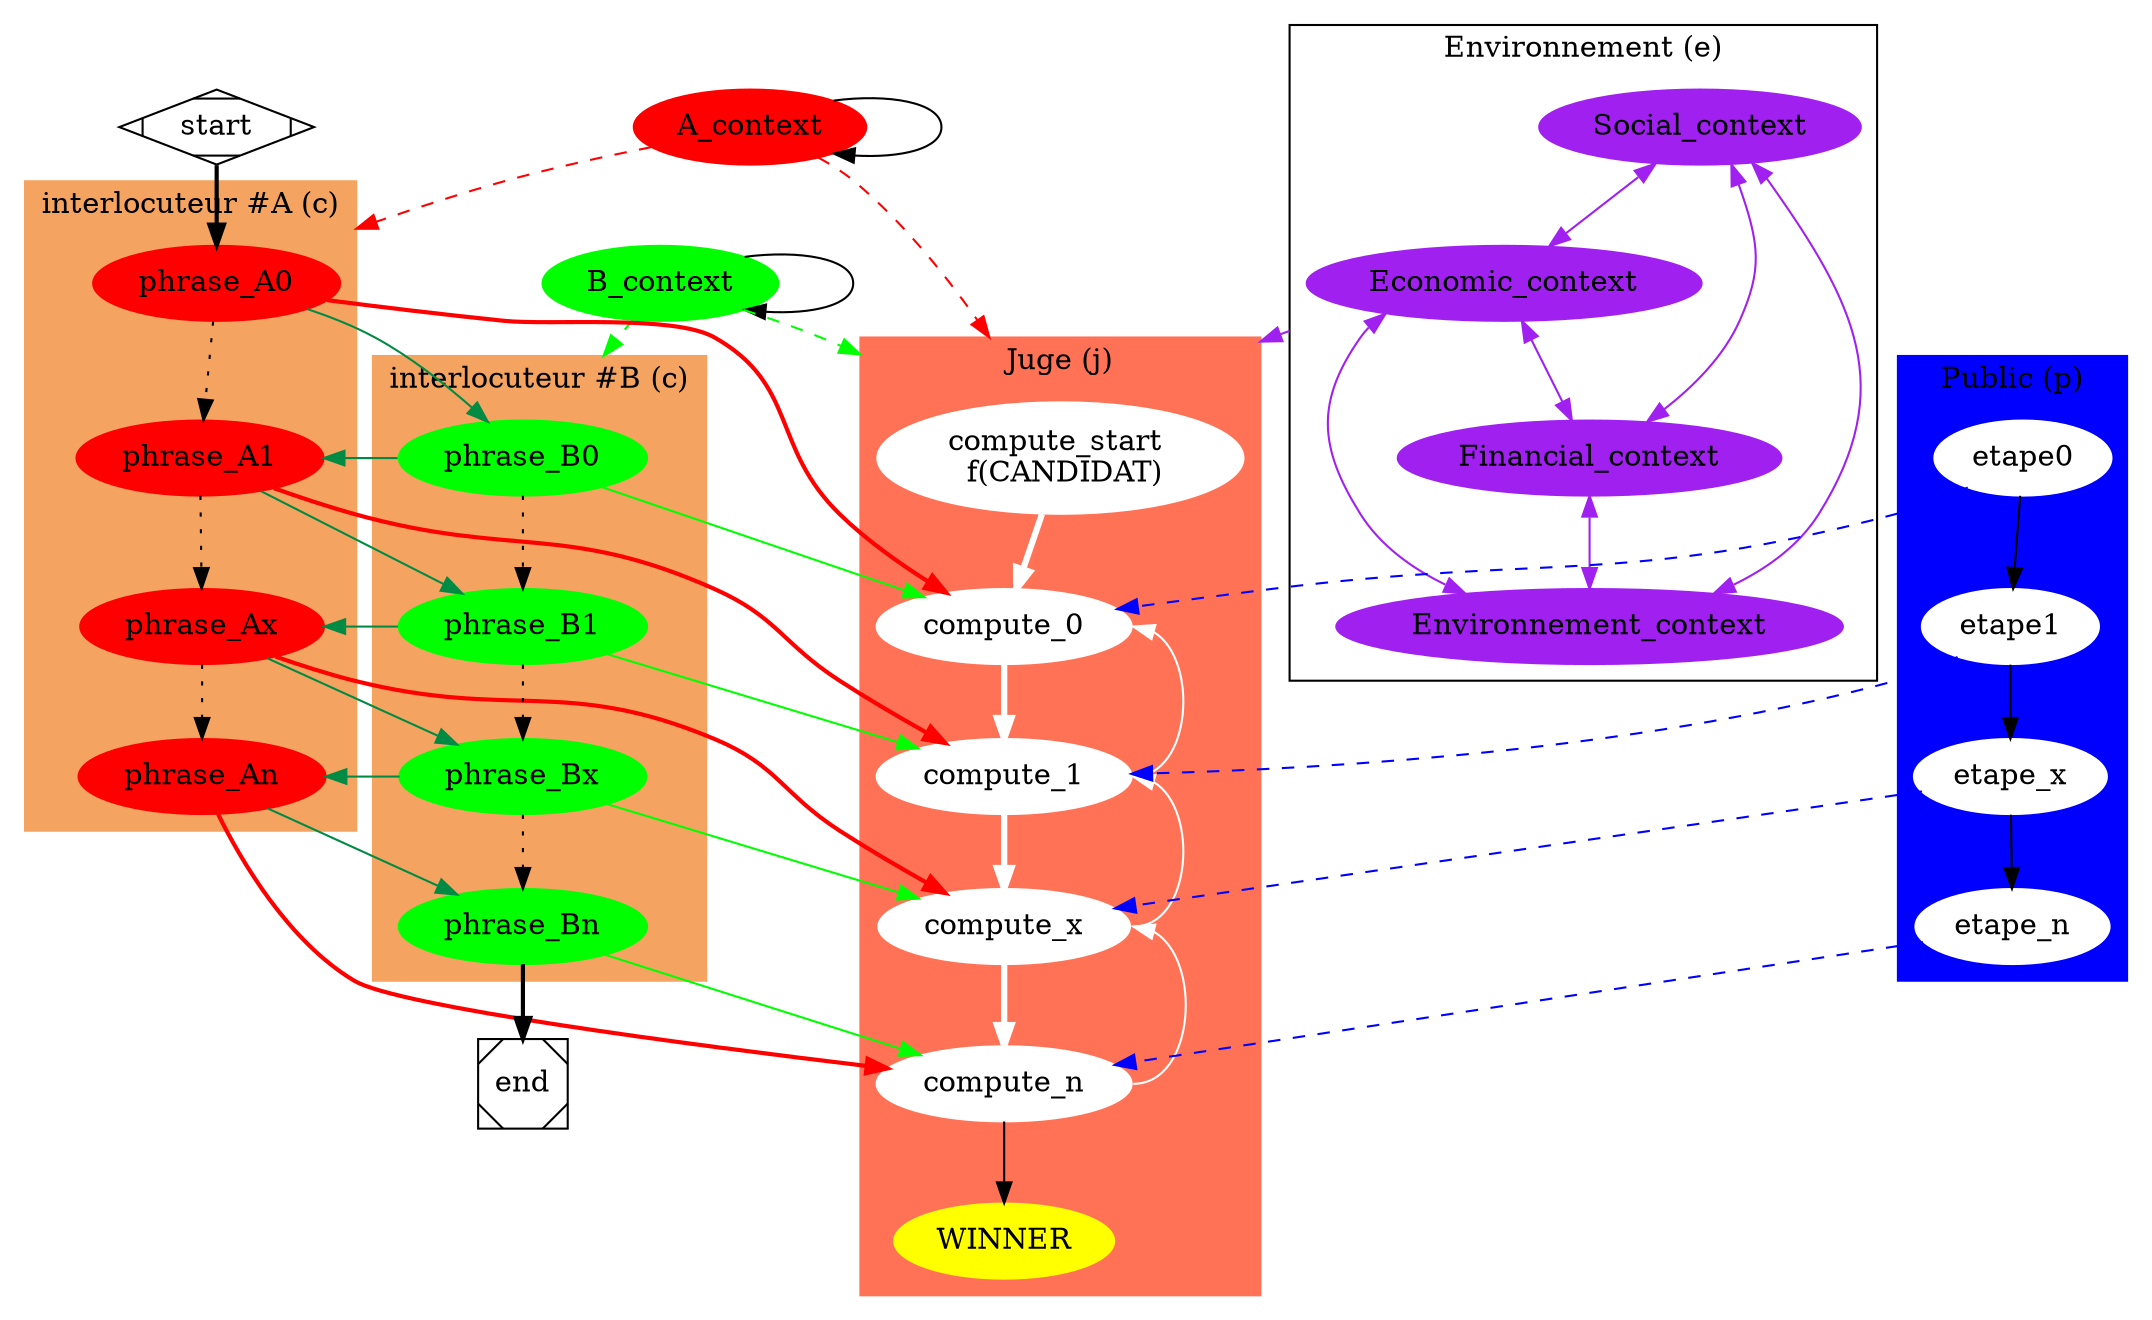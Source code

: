 digraph{
	ratio=auto;
	nodesep=0.5;
	compound=true;
	
	B_context[style=filled,color=green];
	B_context -> B_context;
	subgraph clusterA{
		node [style=filled,color=red];
		style=filled;
		color=sandybrown;
		phrase_A0 -> phrase_A1 -> phrase_Ax -> phrase_An [style=dotted];
		label = "interlocuteur #A (c)";
	}
	
	start [shape=Mdiamond];
	end [shape=Msquare];
	
	A_context[style=filled,color=red];
	A_context -> A_context;
	subgraph clusterB{
		node [style=filled,color=green];
		style=filled;
		color=sandybrown;
		phrase_B0 -> phrase_B1 -> phrase_Bx -> phrase_Bn [style=dotted];
		label = "interlocuteur #B (c)";
	}
	
	subgraph clusterE{
		label = "Environnement (e)";
		Social_context[style=filled,color=purple];
		Financial_context[style=filled,color=purple];
		Economic_context[style=filled,color=purple];
		Environnement_context[style=filled,color=purple];
		Social_context -> Economic_context -> Financial_context -> Environnement_context -> Social_context [dir=both,color=purple];
		Economic_context -> Environnement_context [dir=both,color=purple];
		Financial_context -> Social_context [dir=both,color=purple];
	}
	
	subgraph clusterJ{
		node [style=filled,color=white];
		style=filled;
		color=coral1;
		compute_start[label="compute_start \n f(CANDIDAT)"];
		compute_start -> compute_0 -> compute_1 -> compute_x -> compute_n [color=white,penwidth=3];
		compute_1:e -> compute_0:e [color=white];
		compute_x:e -> compute_1:e [color=white];
		compute_n:e -> compute_x:e [color=white];
		WINNER [style=filled;color=yellow];
		label = "Juge (j)";
	}
	
	phrase_A0 -> compute_0 [color=red,style=bold];
	phrase_B0 -> compute_0 [color=green];
	phrase_A1 -> compute_1 [color=red,style=bold];
	phrase_B1 -> compute_1 [color=green];
	phrase_Ax -> compute_x [color=red,style=bold];
	phrase_Bx -> compute_x [color=green];
	phrase_An -> compute_n [color=red,style=bold];
	phrase_Bn -> compute_n [color=green];
	
	phrase_A0 -> phrase_B0[color=springgreen4];
	phrase_B0 -> phrase_A1[color=springgreen4];
	phrase_A1 -> phrase_B1[color=springgreen4];
	phrase_B1 -> phrase_Ax[color=springgreen4];
	phrase_Ax -> phrase_Bx[color=springgreen4];
	phrase_Bx -> phrase_An[color=springgreen4];
	phrase_An -> phrase_Bn[color=springgreen4];
	
	start -> phrase_A0[style=bold];
	phrase_Bn -> end[style=bold];
	compute_n -> WINNER;
	
	A_context -> compute_start [lhead=clusterJ, color=red, style=dashed];
	A_context -> phrase_A0 [lhead=clusterA, color=red, style=dashed];
	B_context -> compute_start [lhead=clusterJ, color=green, style=dashed];
	B_context -> phrase_B0 [lhead=clusterB, color=green, style=dashed];
	Economic_context -> compute_start [lhead=clusterJ, ltail=clusterE, color=purple, style=dashed];
	
	subgraph clusterP{
		node [style=filled,color=white];
		style=filled;
		color=blue;
		etape0 -> etape1 -> etape_x -> etape_n;
		label = "Public (p)";
	}
	etape0 -> compute_0 [color=blue,style=dashed];
	etape1 -> compute_1 [color=blue,style=dashed];
	etape_x -> compute_x [color=blue,style=dashed];
	etape_n -> compute_n [color=blue,style=dashed];
}